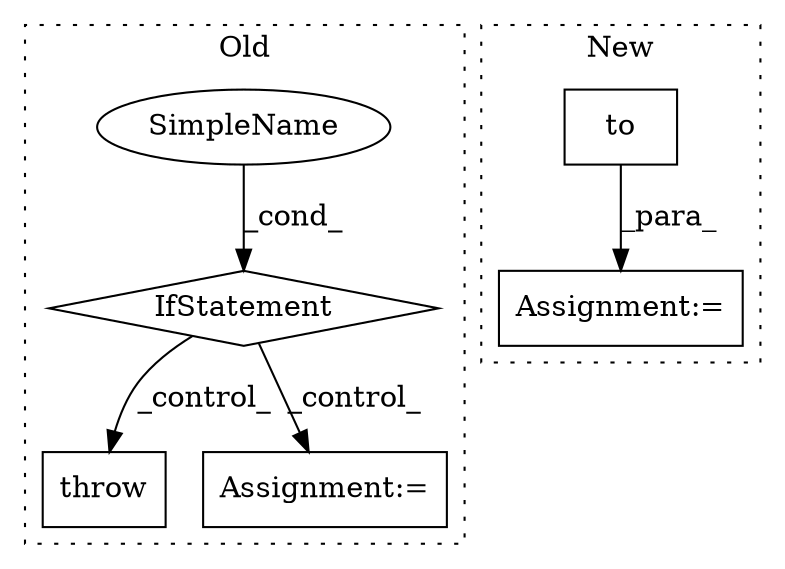 digraph G {
subgraph cluster0 {
1 [label="throw" a="53" s="6918" l="6" shape="box"];
4 [label="IfStatement" a="25" s="6832,6906" l="10,2" shape="diamond"];
5 [label="SimpleName" a="42" s="" l="" shape="ellipse"];
6 [label="Assignment:=" a="7" s="6948" l="1" shape="box"];
label = "Old";
style="dotted";
}
subgraph cluster1 {
2 [label="to" a="32" s="6702,6710" l="3,1" shape="box"];
3 [label="Assignment:=" a="7" s="6661" l="1" shape="box"];
label = "New";
style="dotted";
}
2 -> 3 [label="_para_"];
4 -> 6 [label="_control_"];
4 -> 1 [label="_control_"];
5 -> 4 [label="_cond_"];
}